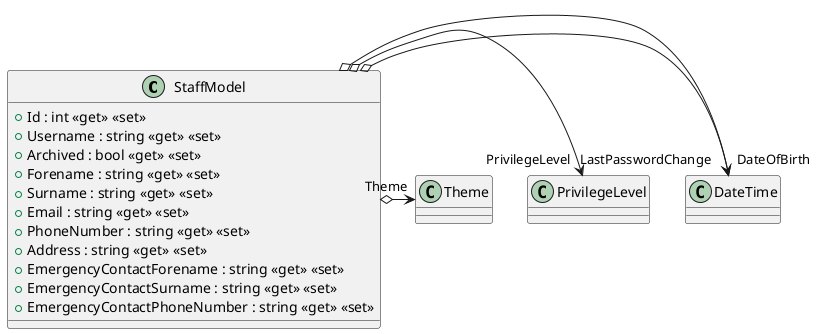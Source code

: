 @startuml
class StaffModel {
    + Id : int <<get>> <<set>>
    + Username : string <<get>> <<set>>
    + Archived : bool <<get>> <<set>>
    + Forename : string <<get>> <<set>>
    + Surname : string <<get>> <<set>>
    + Email : string <<get>> <<set>>
    + PhoneNumber : string <<get>> <<set>>
    + Address : string <<get>> <<set>>
    + EmergencyContactForename : string <<get>> <<set>>
    + EmergencyContactSurname : string <<get>> <<set>>
    + EmergencyContactPhoneNumber : string <<get>> <<set>>
}
StaffModel o-> "LastPasswordChange" DateTime
StaffModel o-> "PrivilegeLevel" PrivilegeLevel
StaffModel o-> "DateOfBirth" DateTime
StaffModel o-> "Theme" Theme
@enduml

